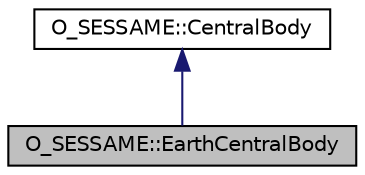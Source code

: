 digraph "O_SESSAME::EarthCentralBody"
{
 // LATEX_PDF_SIZE
  edge [fontname="Helvetica",fontsize="10",labelfontname="Helvetica",labelfontsize="10"];
  node [fontname="Helvetica",fontsize="10",shape=record];
  Node1 [label="O_SESSAME::EarthCentralBody",height=0.2,width=0.4,color="black", fillcolor="grey75", style="filled", fontcolor="black",tooltip=" "];
  Node2 -> Node1 [dir="back",color="midnightblue",fontsize="10",style="solid",fontname="Helvetica"];
  Node2 [label="O_SESSAME::CentralBody",height=0.2,width=0.4,color="black", fillcolor="white", style="filled",URL="$classO__SESSAME_1_1CentralBody.html",tooltip="Abstract representation of a central body."];
}
